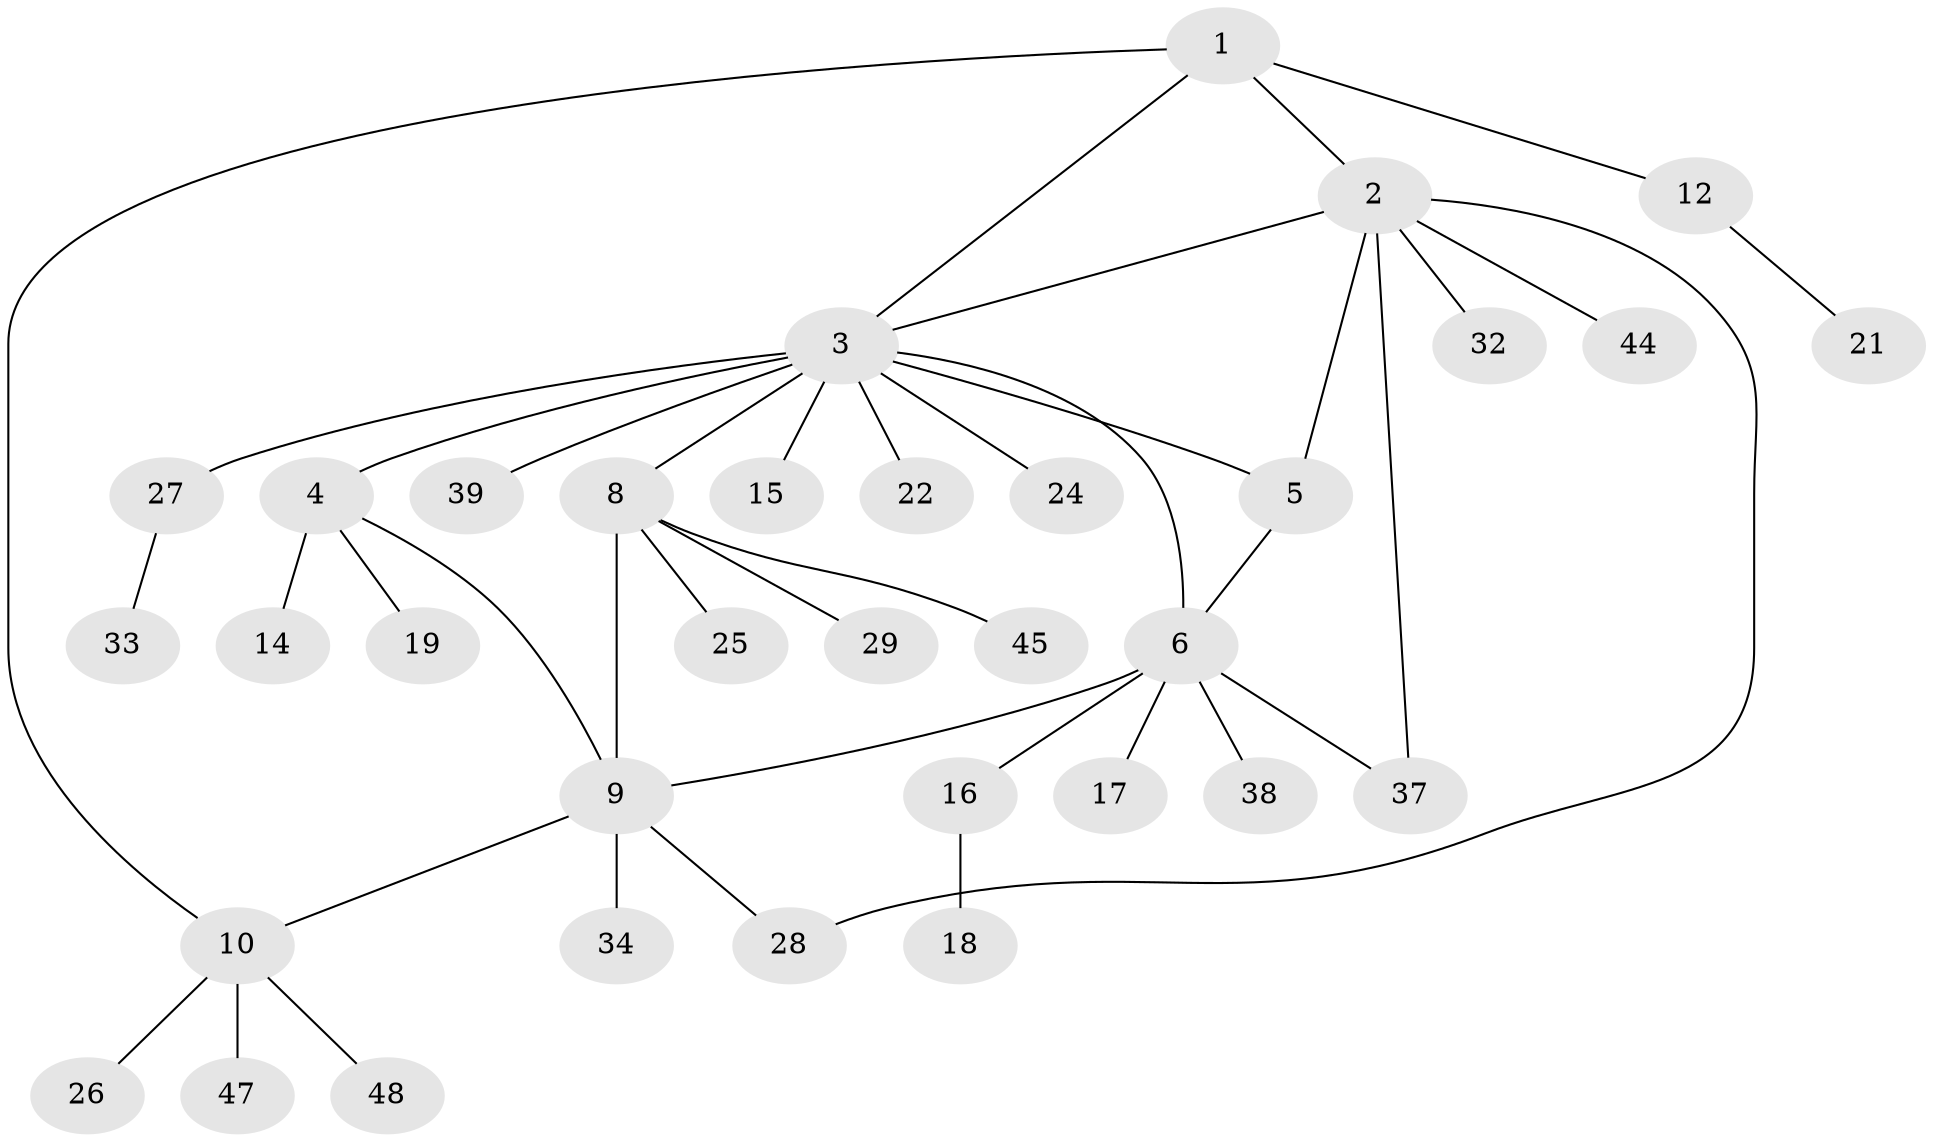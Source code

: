 // original degree distribution, {5: 0.0625, 8: 0.0625, 6: 0.041666666666666664, 3: 0.08333333333333333, 7: 0.020833333333333332, 1: 0.5833333333333334, 2: 0.14583333333333334}
// Generated by graph-tools (version 1.1) at 2025/11/02/27/25 16:11:37]
// undirected, 34 vertices, 41 edges
graph export_dot {
graph [start="1"]
  node [color=gray90,style=filled];
  1 [super="+36"];
  2 [super="+46"];
  3 [super="+7"];
  4 [super="+13"];
  5;
  6 [super="+43"];
  8 [super="+23"];
  9 [super="+11"];
  10 [super="+41"];
  12 [super="+35"];
  14;
  15;
  16 [super="+20"];
  17;
  18;
  19;
  21 [super="+42"];
  22 [super="+40"];
  24;
  25;
  26 [super="+31"];
  27 [super="+30"];
  28;
  29;
  32;
  33;
  34;
  37;
  38;
  39;
  44;
  45;
  47;
  48;
  1 -- 2;
  1 -- 3;
  1 -- 10;
  1 -- 12;
  2 -- 5;
  2 -- 28;
  2 -- 32;
  2 -- 37;
  2 -- 44;
  2 -- 3;
  3 -- 4;
  3 -- 6;
  3 -- 27 [weight=2];
  3 -- 39;
  3 -- 5;
  3 -- 8;
  3 -- 15;
  3 -- 22;
  3 -- 24;
  4 -- 9;
  4 -- 14;
  4 -- 19;
  5 -- 6;
  6 -- 9;
  6 -- 16;
  6 -- 17;
  6 -- 37;
  6 -- 38;
  8 -- 9;
  8 -- 25;
  8 -- 29;
  8 -- 45;
  9 -- 10;
  9 -- 28;
  9 -- 34;
  10 -- 26;
  10 -- 47;
  10 -- 48;
  12 -- 21;
  16 -- 18;
  27 -- 33;
}
